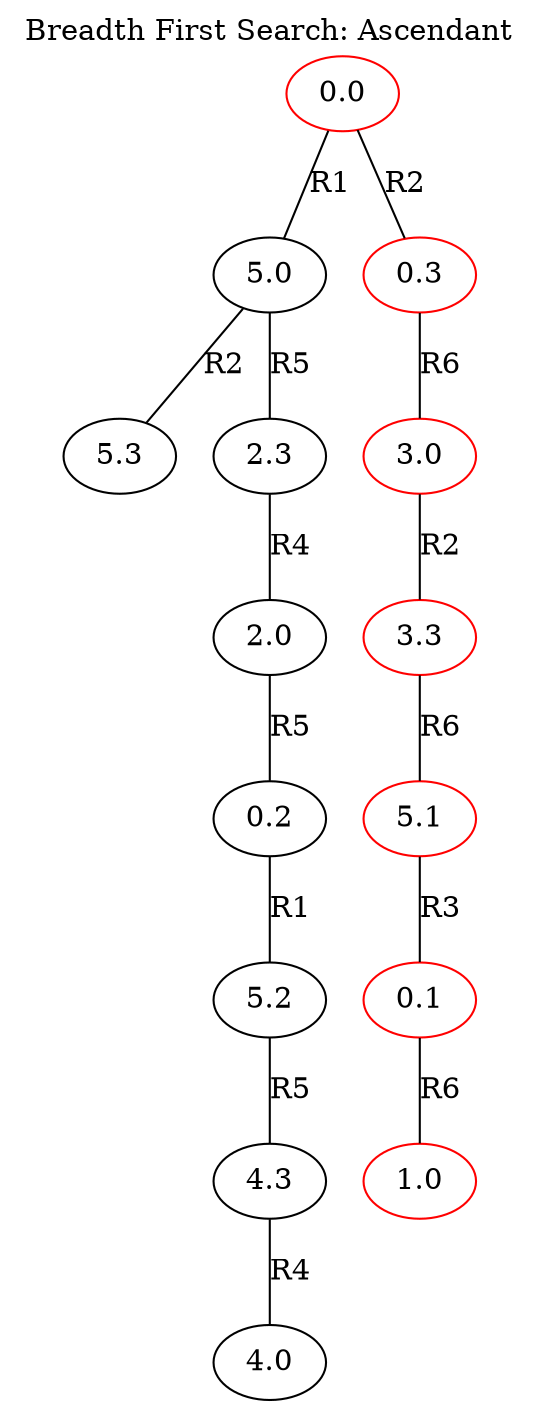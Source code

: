 strict graph G {
labelloc="t";
label="Breadth First Search: Ascendant";

0.0 -- 5.0[label= R1];
0.0 -- 0.3[label= R2];
5.0 -- 5.3[label= R2];
5.0 -- 2.3[label= R5];
0.3 -- 3.0[label= R6];
2.3 -- 2.0[label= R4];
3.0 -- 3.3[label= R2];
2.0 -- 0.2[label= R5];
3.3 -- 5.1[label= R6];
0.2 -- 5.2[label= R1];
5.1 -- 0.1[label= R3];
5.2 -- 4.3[label= R5];
0.1 -- 1.0[label= R6];
4.3 -- 4.0[label= R4];

	subgraph Solution {
	0.0 [color=red];
	0.3 [color=red];
	3.0 [color=red];
	3.3 [color=red];
	5.1 [color=red];
	0.1 [color=red];
	1.0 [color=red];
	}
}
